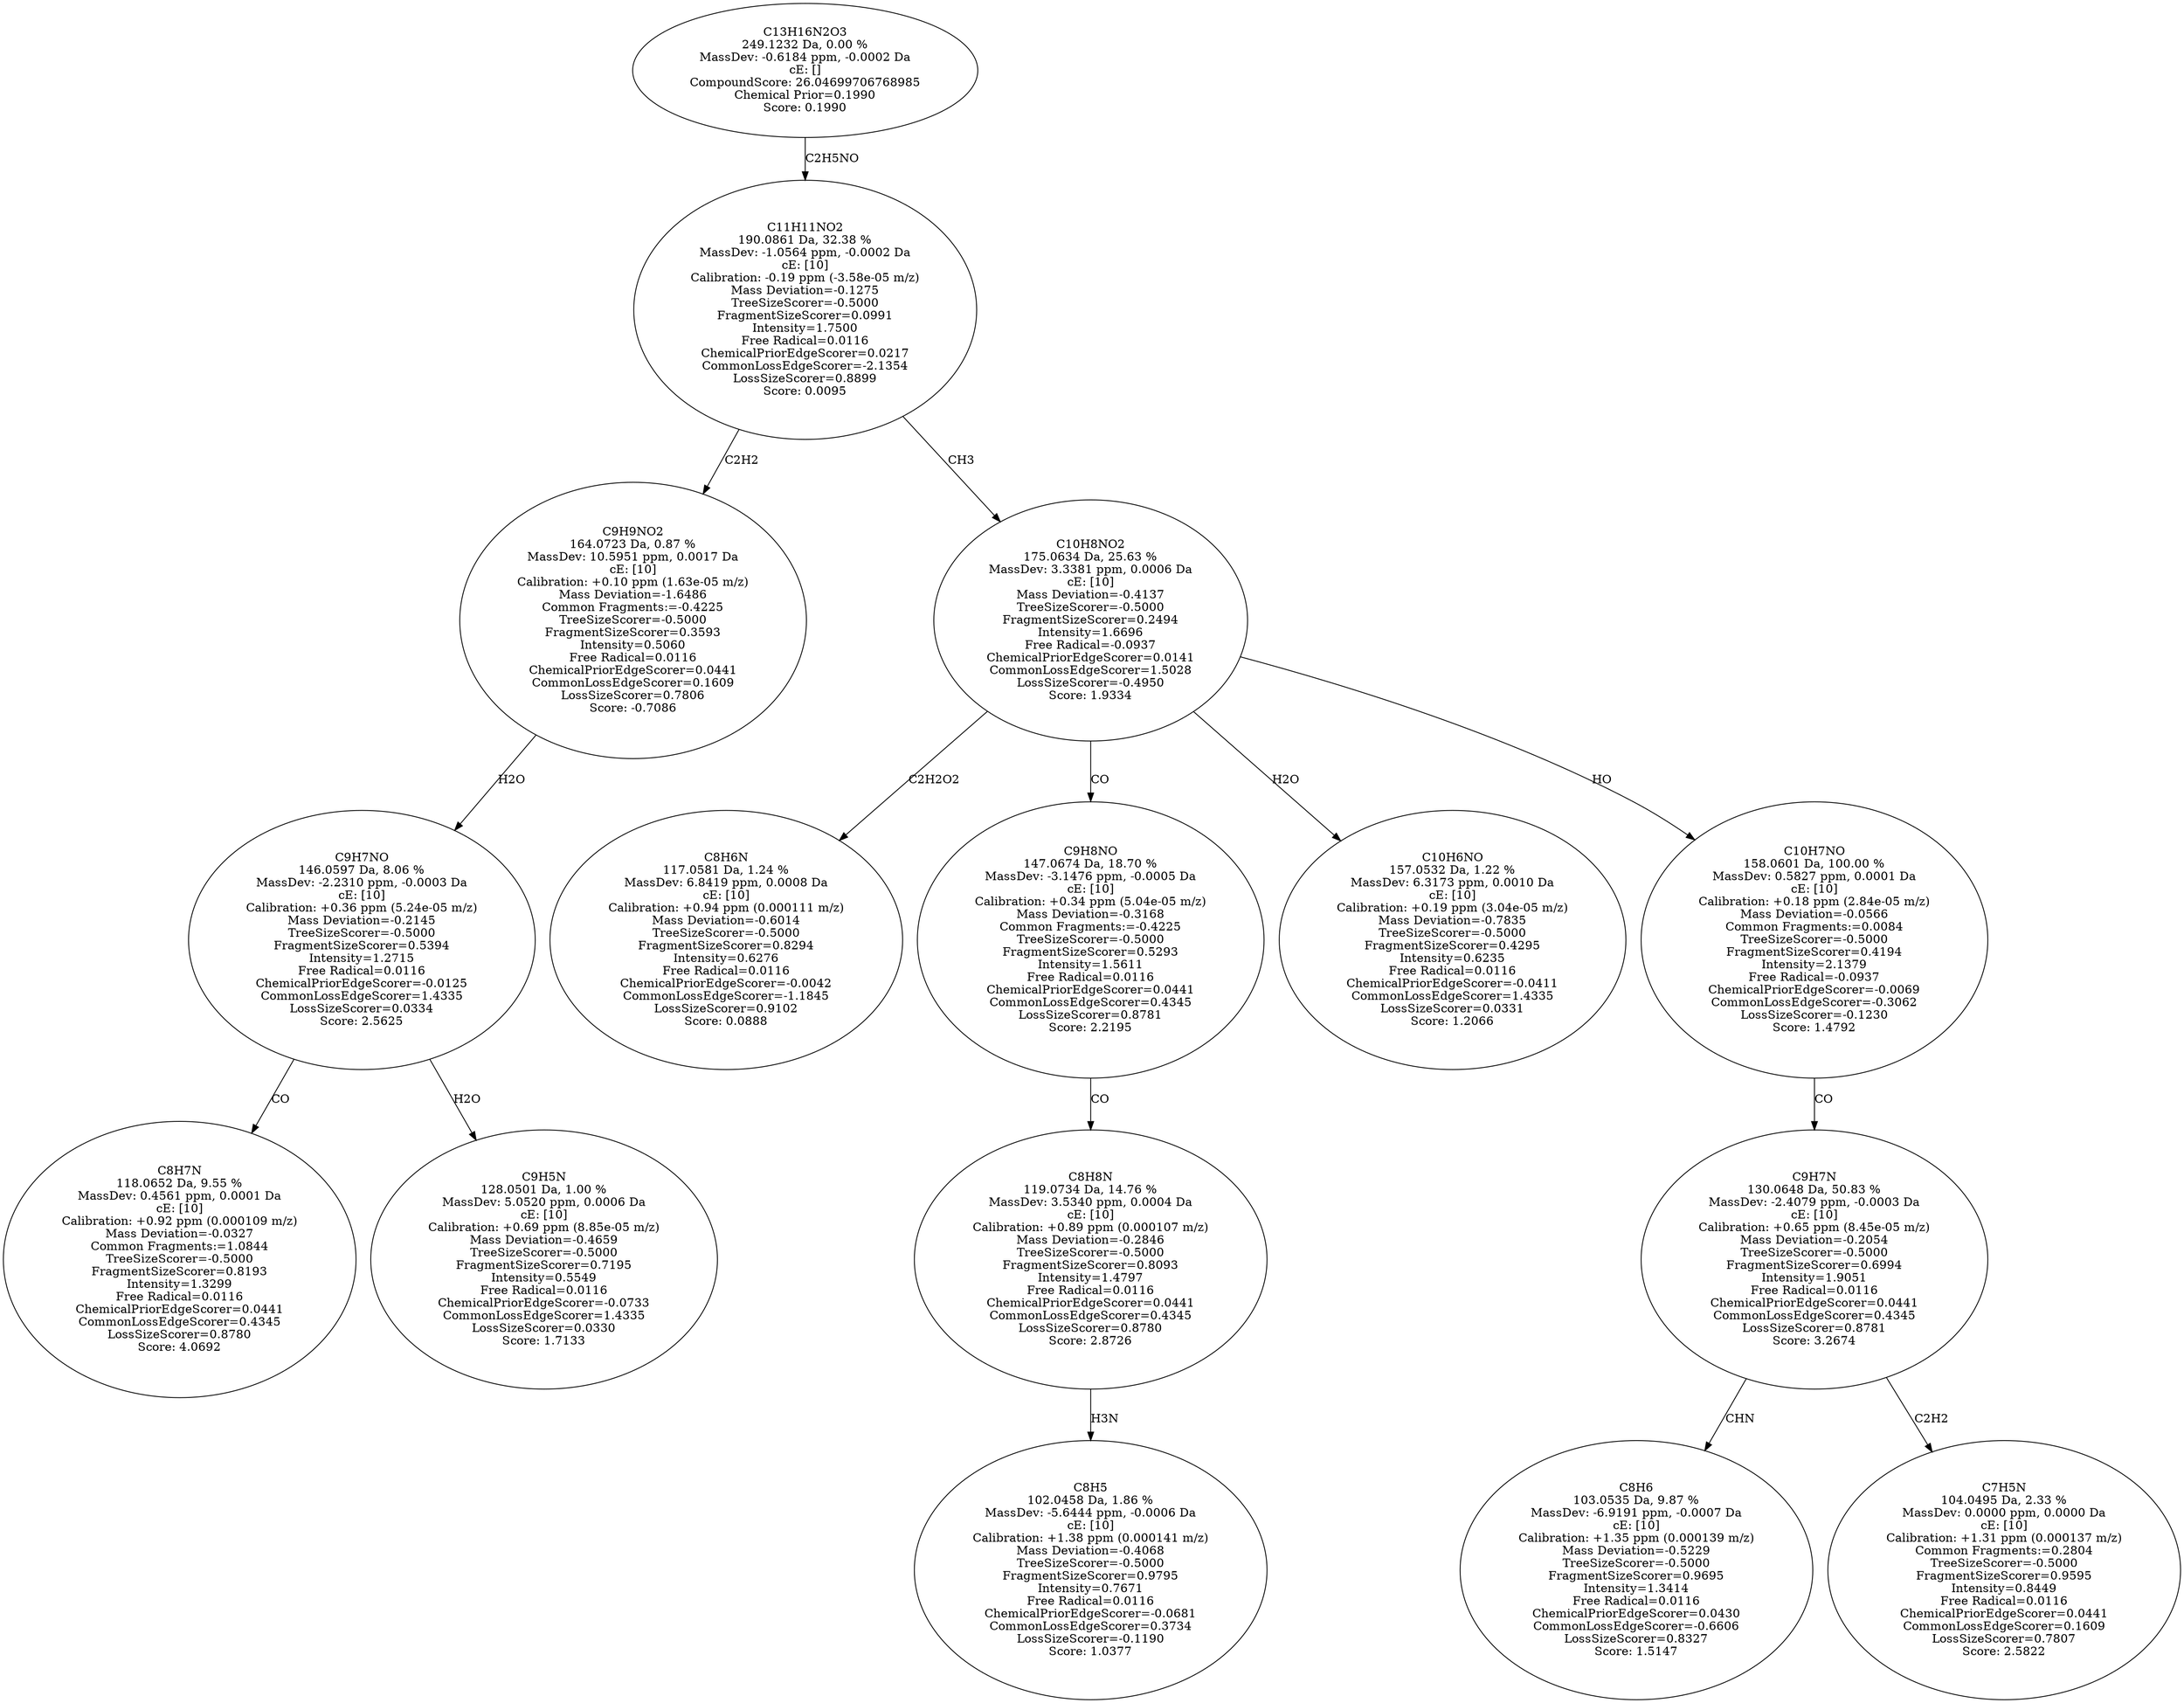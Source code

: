 strict digraph {
v1 [label="C8H7N\n118.0652 Da, 9.55 %\nMassDev: 0.4561 ppm, 0.0001 Da\ncE: [10]\nCalibration: +0.92 ppm (0.000109 m/z)\nMass Deviation=-0.0327\nCommon Fragments:=1.0844\nTreeSizeScorer=-0.5000\nFragmentSizeScorer=0.8193\nIntensity=1.3299\nFree Radical=0.0116\nChemicalPriorEdgeScorer=0.0441\nCommonLossEdgeScorer=0.4345\nLossSizeScorer=0.8780\nScore: 4.0692"];
v2 [label="C9H5N\n128.0501 Da, 1.00 %\nMassDev: 5.0520 ppm, 0.0006 Da\ncE: [10]\nCalibration: +0.69 ppm (8.85e-05 m/z)\nMass Deviation=-0.4659\nTreeSizeScorer=-0.5000\nFragmentSizeScorer=0.7195\nIntensity=0.5549\nFree Radical=0.0116\nChemicalPriorEdgeScorer=-0.0733\nCommonLossEdgeScorer=1.4335\nLossSizeScorer=0.0330\nScore: 1.7133"];
v3 [label="C9H7NO\n146.0597 Da, 8.06 %\nMassDev: -2.2310 ppm, -0.0003 Da\ncE: [10]\nCalibration: +0.36 ppm (5.24e-05 m/z)\nMass Deviation=-0.2145\nTreeSizeScorer=-0.5000\nFragmentSizeScorer=0.5394\nIntensity=1.2715\nFree Radical=0.0116\nChemicalPriorEdgeScorer=-0.0125\nCommonLossEdgeScorer=1.4335\nLossSizeScorer=0.0334\nScore: 2.5625"];
v4 [label="C9H9NO2\n164.0723 Da, 0.87 %\nMassDev: 10.5951 ppm, 0.0017 Da\ncE: [10]\nCalibration: +0.10 ppm (1.63e-05 m/z)\nMass Deviation=-1.6486\nCommon Fragments:=-0.4225\nTreeSizeScorer=-0.5000\nFragmentSizeScorer=0.3593\nIntensity=0.5060\nFree Radical=0.0116\nChemicalPriorEdgeScorer=0.0441\nCommonLossEdgeScorer=0.1609\nLossSizeScorer=0.7806\nScore: -0.7086"];
v5 [label="C8H6N\n117.0581 Da, 1.24 %\nMassDev: 6.8419 ppm, 0.0008 Da\ncE: [10]\nCalibration: +0.94 ppm (0.000111 m/z)\nMass Deviation=-0.6014\nTreeSizeScorer=-0.5000\nFragmentSizeScorer=0.8294\nIntensity=0.6276\nFree Radical=0.0116\nChemicalPriorEdgeScorer=-0.0042\nCommonLossEdgeScorer=-1.1845\nLossSizeScorer=0.9102\nScore: 0.0888"];
v6 [label="C8H5\n102.0458 Da, 1.86 %\nMassDev: -5.6444 ppm, -0.0006 Da\ncE: [10]\nCalibration: +1.38 ppm (0.000141 m/z)\nMass Deviation=-0.4068\nTreeSizeScorer=-0.5000\nFragmentSizeScorer=0.9795\nIntensity=0.7671\nFree Radical=0.0116\nChemicalPriorEdgeScorer=-0.0681\nCommonLossEdgeScorer=0.3734\nLossSizeScorer=-0.1190\nScore: 1.0377"];
v7 [label="C8H8N\n119.0734 Da, 14.76 %\nMassDev: 3.5340 ppm, 0.0004 Da\ncE: [10]\nCalibration: +0.89 ppm (0.000107 m/z)\nMass Deviation=-0.2846\nTreeSizeScorer=-0.5000\nFragmentSizeScorer=0.8093\nIntensity=1.4797\nFree Radical=0.0116\nChemicalPriorEdgeScorer=0.0441\nCommonLossEdgeScorer=0.4345\nLossSizeScorer=0.8780\nScore: 2.8726"];
v8 [label="C9H8NO\n147.0674 Da, 18.70 %\nMassDev: -3.1476 ppm, -0.0005 Da\ncE: [10]\nCalibration: +0.34 ppm (5.04e-05 m/z)\nMass Deviation=-0.3168\nCommon Fragments:=-0.4225\nTreeSizeScorer=-0.5000\nFragmentSizeScorer=0.5293\nIntensity=1.5611\nFree Radical=0.0116\nChemicalPriorEdgeScorer=0.0441\nCommonLossEdgeScorer=0.4345\nLossSizeScorer=0.8781\nScore: 2.2195"];
v9 [label="C10H6NO\n157.0532 Da, 1.22 %\nMassDev: 6.3173 ppm, 0.0010 Da\ncE: [10]\nCalibration: +0.19 ppm (3.04e-05 m/z)\nMass Deviation=-0.7835\nTreeSizeScorer=-0.5000\nFragmentSizeScorer=0.4295\nIntensity=0.6235\nFree Radical=0.0116\nChemicalPriorEdgeScorer=-0.0411\nCommonLossEdgeScorer=1.4335\nLossSizeScorer=0.0331\nScore: 1.2066"];
v10 [label="C8H6\n103.0535 Da, 9.87 %\nMassDev: -6.9191 ppm, -0.0007 Da\ncE: [10]\nCalibration: +1.35 ppm (0.000139 m/z)\nMass Deviation=-0.5229\nTreeSizeScorer=-0.5000\nFragmentSizeScorer=0.9695\nIntensity=1.3414\nFree Radical=0.0116\nChemicalPriorEdgeScorer=0.0430\nCommonLossEdgeScorer=-0.6606\nLossSizeScorer=0.8327\nScore: 1.5147"];
v11 [label="C7H5N\n104.0495 Da, 2.33 %\nMassDev: 0.0000 ppm, 0.0000 Da\ncE: [10]\nCalibration: +1.31 ppm (0.000137 m/z)\nCommon Fragments:=0.2804\nTreeSizeScorer=-0.5000\nFragmentSizeScorer=0.9595\nIntensity=0.8449\nFree Radical=0.0116\nChemicalPriorEdgeScorer=0.0441\nCommonLossEdgeScorer=0.1609\nLossSizeScorer=0.7807\nScore: 2.5822"];
v12 [label="C9H7N\n130.0648 Da, 50.83 %\nMassDev: -2.4079 ppm, -0.0003 Da\ncE: [10]\nCalibration: +0.65 ppm (8.45e-05 m/z)\nMass Deviation=-0.2054\nTreeSizeScorer=-0.5000\nFragmentSizeScorer=0.6994\nIntensity=1.9051\nFree Radical=0.0116\nChemicalPriorEdgeScorer=0.0441\nCommonLossEdgeScorer=0.4345\nLossSizeScorer=0.8781\nScore: 3.2674"];
v13 [label="C10H7NO\n158.0601 Da, 100.00 %\nMassDev: 0.5827 ppm, 0.0001 Da\ncE: [10]\nCalibration: +0.18 ppm (2.84e-05 m/z)\nMass Deviation=-0.0566\nCommon Fragments:=0.0084\nTreeSizeScorer=-0.5000\nFragmentSizeScorer=0.4194\nIntensity=2.1379\nFree Radical=-0.0937\nChemicalPriorEdgeScorer=-0.0069\nCommonLossEdgeScorer=-0.3062\nLossSizeScorer=-0.1230\nScore: 1.4792"];
v14 [label="C10H8NO2\n175.0634 Da, 25.63 %\nMassDev: 3.3381 ppm, 0.0006 Da\ncE: [10]\nMass Deviation=-0.4137\nTreeSizeScorer=-0.5000\nFragmentSizeScorer=0.2494\nIntensity=1.6696\nFree Radical=-0.0937\nChemicalPriorEdgeScorer=0.0141\nCommonLossEdgeScorer=1.5028\nLossSizeScorer=-0.4950\nScore: 1.9334"];
v15 [label="C11H11NO2\n190.0861 Da, 32.38 %\nMassDev: -1.0564 ppm, -0.0002 Da\ncE: [10]\nCalibration: -0.19 ppm (-3.58e-05 m/z)\nMass Deviation=-0.1275\nTreeSizeScorer=-0.5000\nFragmentSizeScorer=0.0991\nIntensity=1.7500\nFree Radical=0.0116\nChemicalPriorEdgeScorer=0.0217\nCommonLossEdgeScorer=-2.1354\nLossSizeScorer=0.8899\nScore: 0.0095"];
v16 [label="C13H16N2O3\n249.1232 Da, 0.00 %\nMassDev: -0.6184 ppm, -0.0002 Da\ncE: []\nCompoundScore: 26.04699706768985\nChemical Prior=0.1990\nScore: 0.1990"];
v3 -> v1 [label="CO"];
v3 -> v2 [label="H2O"];
v4 -> v3 [label="H2O"];
v15 -> v4 [label="C2H2"];
v14 -> v5 [label="C2H2O2"];
v7 -> v6 [label="H3N"];
v8 -> v7 [label="CO"];
v14 -> v8 [label="CO"];
v14 -> v9 [label="H2O"];
v12 -> v10 [label="CHN"];
v12 -> v11 [label="C2H2"];
v13 -> v12 [label="CO"];
v14 -> v13 [label="HO"];
v15 -> v14 [label="CH3"];
v16 -> v15 [label="C2H5NO"];
}